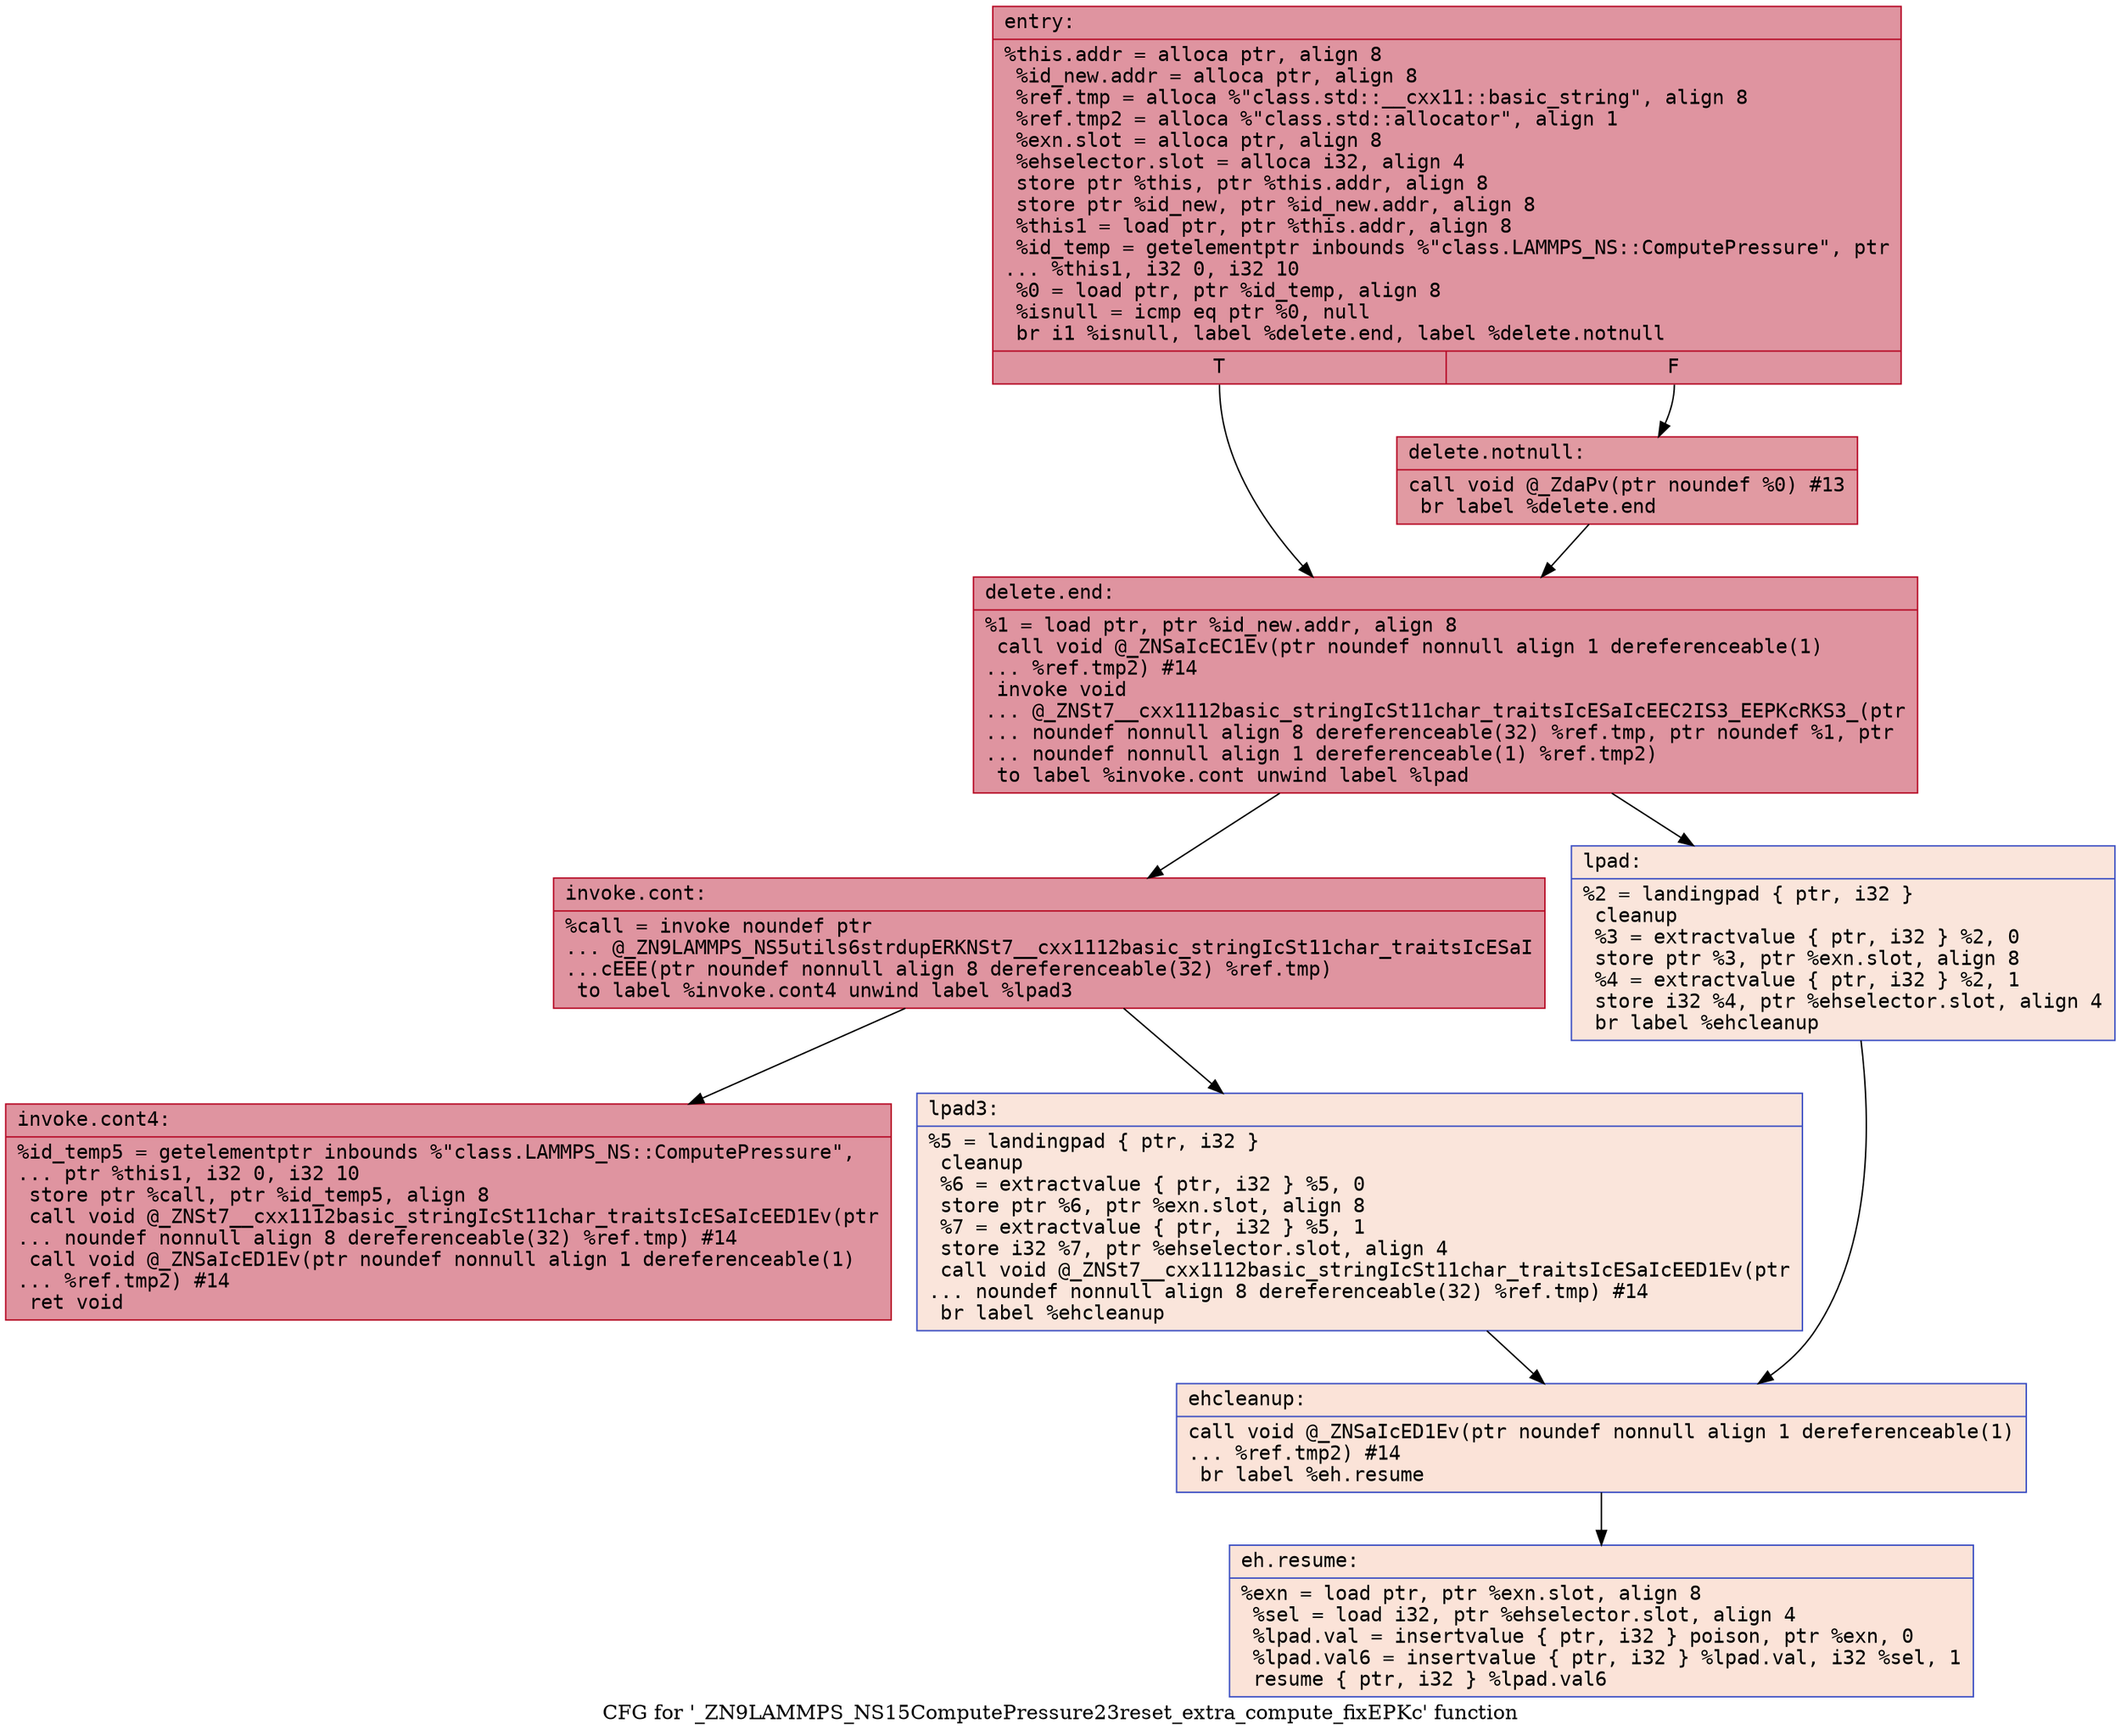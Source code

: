digraph "CFG for '_ZN9LAMMPS_NS15ComputePressure23reset_extra_compute_fixEPKc' function" {
	label="CFG for '_ZN9LAMMPS_NS15ComputePressure23reset_extra_compute_fixEPKc' function";

	Node0x557ad5dc1610 [shape=record,color="#b70d28ff", style=filled, fillcolor="#b70d2870" fontname="Courier",label="{entry:\l|  %this.addr = alloca ptr, align 8\l  %id_new.addr = alloca ptr, align 8\l  %ref.tmp = alloca %\"class.std::__cxx11::basic_string\", align 8\l  %ref.tmp2 = alloca %\"class.std::allocator\", align 1\l  %exn.slot = alloca ptr, align 8\l  %ehselector.slot = alloca i32, align 4\l  store ptr %this, ptr %this.addr, align 8\l  store ptr %id_new, ptr %id_new.addr, align 8\l  %this1 = load ptr, ptr %this.addr, align 8\l  %id_temp = getelementptr inbounds %\"class.LAMMPS_NS::ComputePressure\", ptr\l... %this1, i32 0, i32 10\l  %0 = load ptr, ptr %id_temp, align 8\l  %isnull = icmp eq ptr %0, null\l  br i1 %isnull, label %delete.end, label %delete.notnull\l|{<s0>T|<s1>F}}"];
	Node0x557ad5dc1610:s0 -> Node0x557ad5dc21c0[tooltip="entry -> delete.end\nProbability 37.50%" ];
	Node0x557ad5dc1610:s1 -> Node0x557ad5dc23e0[tooltip="entry -> delete.notnull\nProbability 62.50%" ];
	Node0x557ad5dc23e0 [shape=record,color="#b70d28ff", style=filled, fillcolor="#bb1b2c70" fontname="Courier",label="{delete.notnull:\l|  call void @_ZdaPv(ptr noundef %0) #13\l  br label %delete.end\l}"];
	Node0x557ad5dc23e0 -> Node0x557ad5dc21c0[tooltip="delete.notnull -> delete.end\nProbability 100.00%" ];
	Node0x557ad5dc21c0 [shape=record,color="#b70d28ff", style=filled, fillcolor="#b70d2870" fontname="Courier",label="{delete.end:\l|  %1 = load ptr, ptr %id_new.addr, align 8\l  call void @_ZNSaIcEC1Ev(ptr noundef nonnull align 1 dereferenceable(1)\l... %ref.tmp2) #14\l  invoke void\l... @_ZNSt7__cxx1112basic_stringIcSt11char_traitsIcESaIcEEC2IS3_EEPKcRKS3_(ptr\l... noundef nonnull align 8 dereferenceable(32) %ref.tmp, ptr noundef %1, ptr\l... noundef nonnull align 1 dereferenceable(1) %ref.tmp2)\l          to label %invoke.cont unwind label %lpad\l}"];
	Node0x557ad5dc21c0 -> Node0x557ad5dc6dc0[tooltip="delete.end -> invoke.cont\nProbability 100.00%" ];
	Node0x557ad5dc21c0 -> Node0x557ad5dc6e40[tooltip="delete.end -> lpad\nProbability 0.00%" ];
	Node0x557ad5dc6dc0 [shape=record,color="#b70d28ff", style=filled, fillcolor="#b70d2870" fontname="Courier",label="{invoke.cont:\l|  %call = invoke noundef ptr\l... @_ZN9LAMMPS_NS5utils6strdupERKNSt7__cxx1112basic_stringIcSt11char_traitsIcESaI\l...cEEE(ptr noundef nonnull align 8 dereferenceable(32) %ref.tmp)\l          to label %invoke.cont4 unwind label %lpad3\l}"];
	Node0x557ad5dc6dc0 -> Node0x557ad5dc6d70[tooltip="invoke.cont -> invoke.cont4\nProbability 100.00%" ];
	Node0x557ad5dc6dc0 -> Node0x557ad5dc7050[tooltip="invoke.cont -> lpad3\nProbability 0.00%" ];
	Node0x557ad5dc6d70 [shape=record,color="#b70d28ff", style=filled, fillcolor="#b70d2870" fontname="Courier",label="{invoke.cont4:\l|  %id_temp5 = getelementptr inbounds %\"class.LAMMPS_NS::ComputePressure\",\l... ptr %this1, i32 0, i32 10\l  store ptr %call, ptr %id_temp5, align 8\l  call void @_ZNSt7__cxx1112basic_stringIcSt11char_traitsIcESaIcEED1Ev(ptr\l... noundef nonnull align 8 dereferenceable(32) %ref.tmp) #14\l  call void @_ZNSaIcED1Ev(ptr noundef nonnull align 1 dereferenceable(1)\l... %ref.tmp2) #14\l  ret void\l}"];
	Node0x557ad5dc6e40 [shape=record,color="#3d50c3ff", style=filled, fillcolor="#f4c5ad70" fontname="Courier",label="{lpad:\l|  %2 = landingpad \{ ptr, i32 \}\l          cleanup\l  %3 = extractvalue \{ ptr, i32 \} %2, 0\l  store ptr %3, ptr %exn.slot, align 8\l  %4 = extractvalue \{ ptr, i32 \} %2, 1\l  store i32 %4, ptr %ehselector.slot, align 4\l  br label %ehcleanup\l}"];
	Node0x557ad5dc6e40 -> Node0x557ad5dc77a0[tooltip="lpad -> ehcleanup\nProbability 100.00%" ];
	Node0x557ad5dc7050 [shape=record,color="#3d50c3ff", style=filled, fillcolor="#f4c5ad70" fontname="Courier",label="{lpad3:\l|  %5 = landingpad \{ ptr, i32 \}\l          cleanup\l  %6 = extractvalue \{ ptr, i32 \} %5, 0\l  store ptr %6, ptr %exn.slot, align 8\l  %7 = extractvalue \{ ptr, i32 \} %5, 1\l  store i32 %7, ptr %ehselector.slot, align 4\l  call void @_ZNSt7__cxx1112basic_stringIcSt11char_traitsIcESaIcEED1Ev(ptr\l... noundef nonnull align 8 dereferenceable(32) %ref.tmp) #14\l  br label %ehcleanup\l}"];
	Node0x557ad5dc7050 -> Node0x557ad5dc77a0[tooltip="lpad3 -> ehcleanup\nProbability 100.00%" ];
	Node0x557ad5dc77a0 [shape=record,color="#3d50c3ff", style=filled, fillcolor="#f6bfa670" fontname="Courier",label="{ehcleanup:\l|  call void @_ZNSaIcED1Ev(ptr noundef nonnull align 1 dereferenceable(1)\l... %ref.tmp2) #14\l  br label %eh.resume\l}"];
	Node0x557ad5dc77a0 -> Node0x557ad5dc7dc0[tooltip="ehcleanup -> eh.resume\nProbability 100.00%" ];
	Node0x557ad5dc7dc0 [shape=record,color="#3d50c3ff", style=filled, fillcolor="#f6bfa670" fontname="Courier",label="{eh.resume:\l|  %exn = load ptr, ptr %exn.slot, align 8\l  %sel = load i32, ptr %ehselector.slot, align 4\l  %lpad.val = insertvalue \{ ptr, i32 \} poison, ptr %exn, 0\l  %lpad.val6 = insertvalue \{ ptr, i32 \} %lpad.val, i32 %sel, 1\l  resume \{ ptr, i32 \} %lpad.val6\l}"];
}
